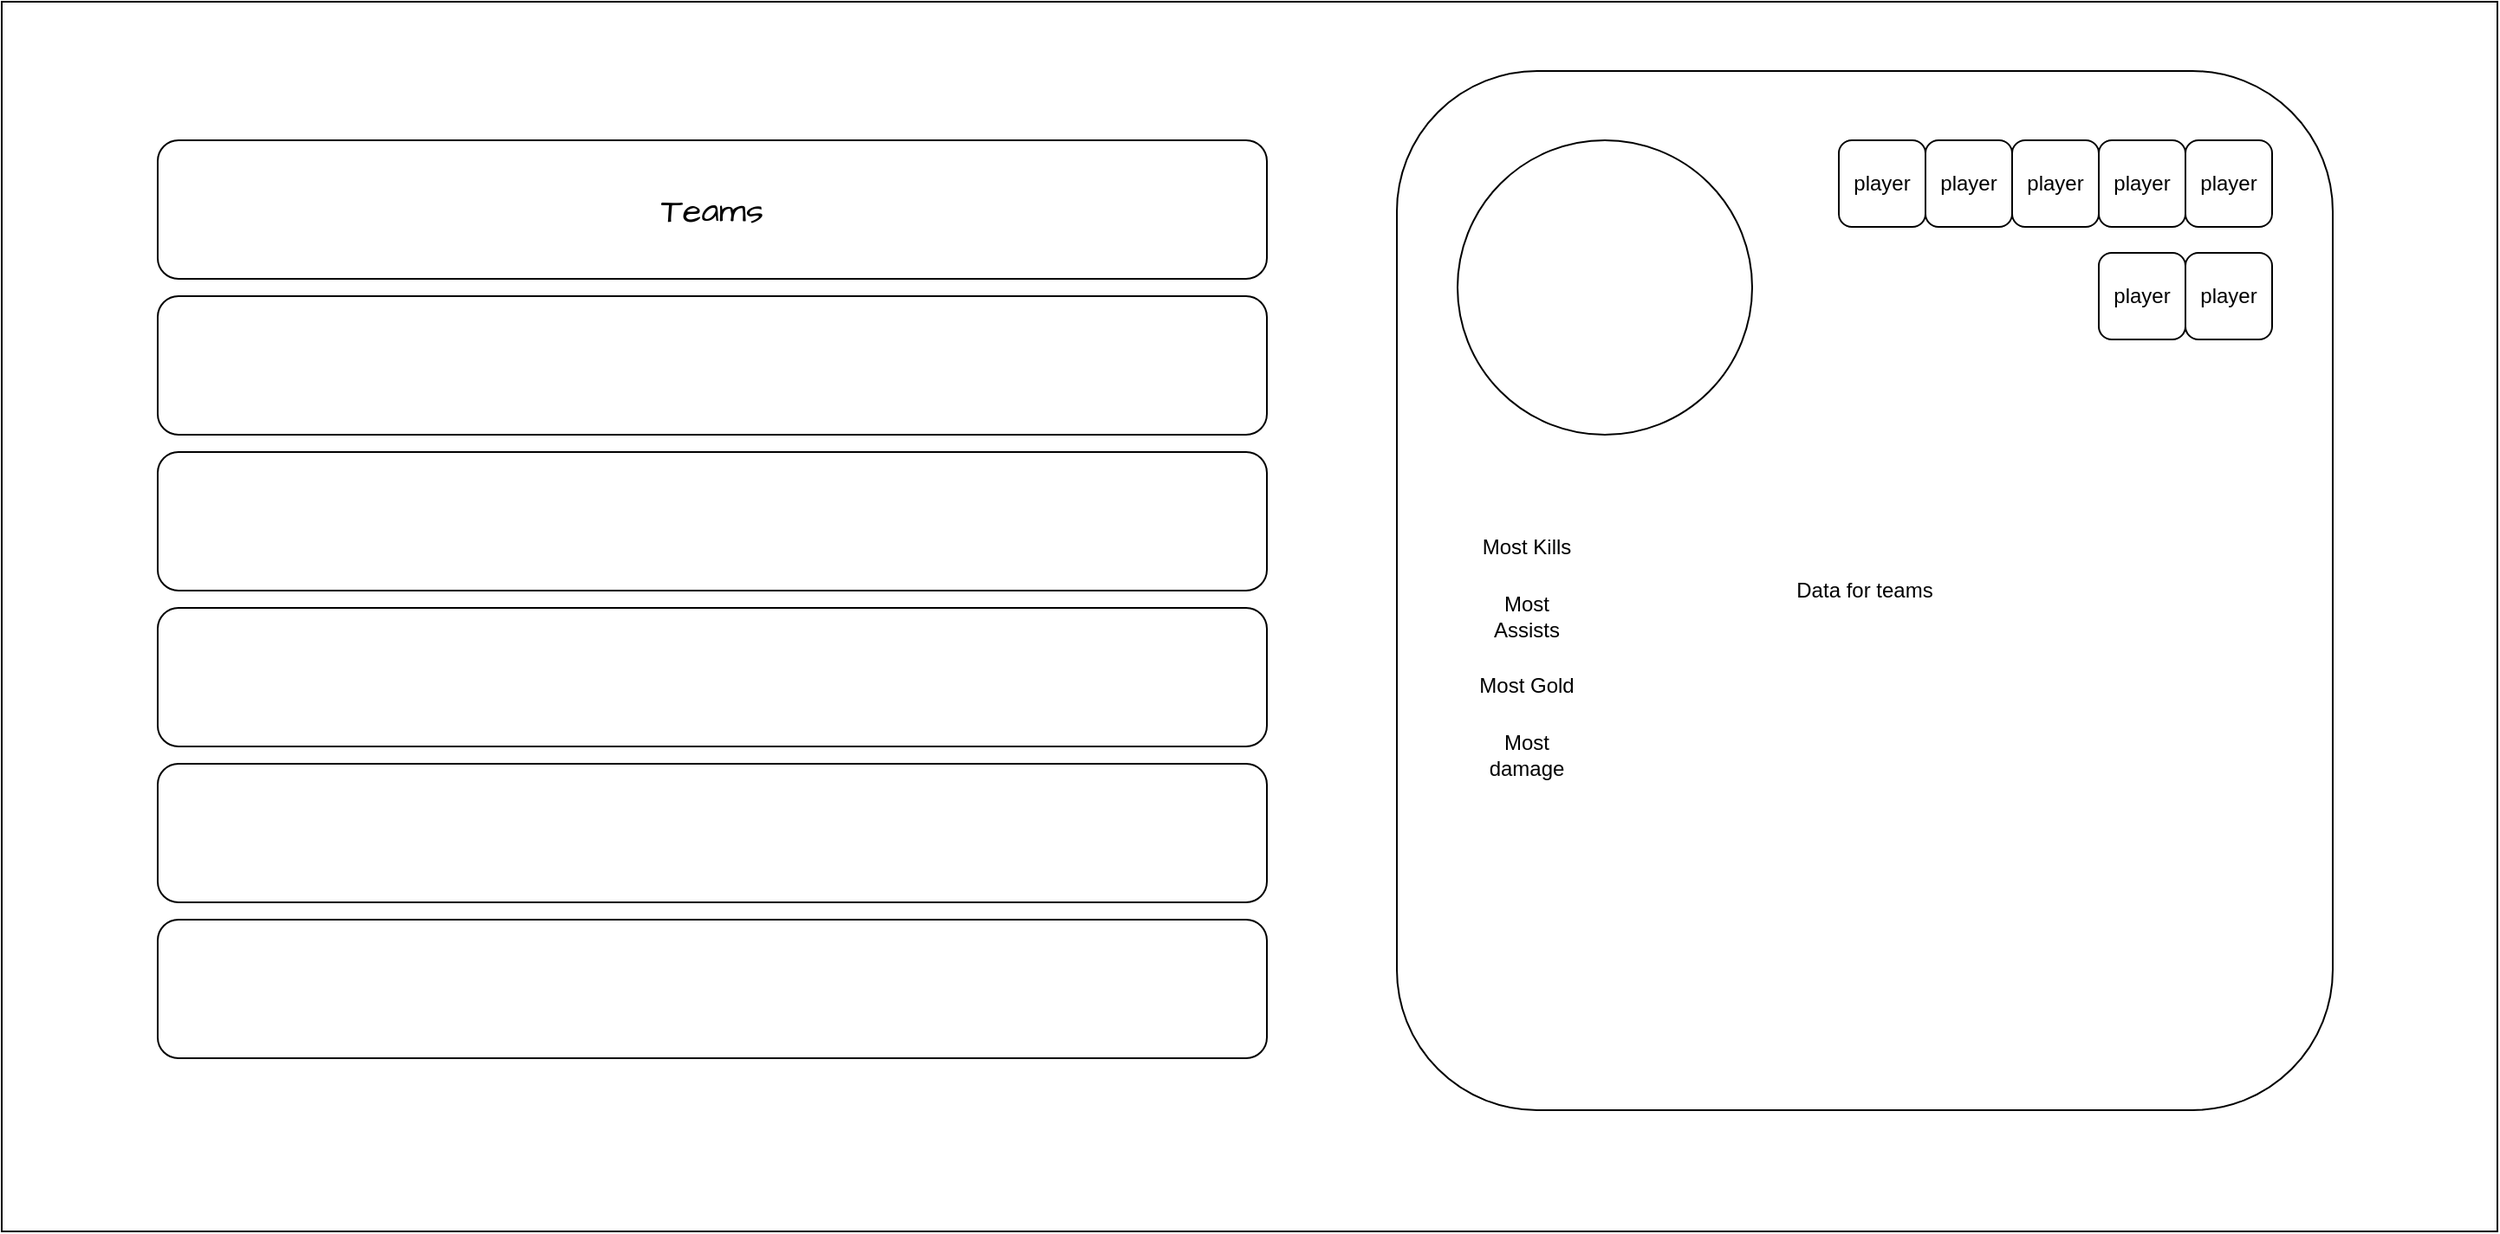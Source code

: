 <mxfile version="21.1.5" type="github">
  <diagram name="Page-1" id="An3f-qXtyZDtz-f_VdAW">
    <mxGraphModel dx="2389" dy="934" grid="1" gridSize="10" guides="1" tooltips="1" connect="1" arrows="1" fold="1" page="1" pageScale="1" pageWidth="1100" pageHeight="850" math="0" shadow="0">
      <root>
        <mxCell id="0" />
        <mxCell id="1" parent="0" />
        <mxCell id="X-iabtBRZktdST__aqZO-15" value="" style="rounded=0;whiteSpace=wrap;html=1;" vertex="1" parent="1">
          <mxGeometry x="-180" y="20" width="1440" height="710" as="geometry" />
        </mxCell>
        <mxCell id="X-iabtBRZktdST__aqZO-12" value="Teams" style="rounded=1;whiteSpace=wrap;html=1;hachureGap=4;fontFamily=Architects Daughter;fontSource=https%3A%2F%2Ffonts.googleapis.com%2Fcss%3Ffamily%3DArchitects%2BDaughter;fontSize=20;" vertex="1" parent="1">
          <mxGeometry x="-90" y="100" width="640" height="80" as="geometry" />
        </mxCell>
        <mxCell id="X-iabtBRZktdST__aqZO-16" value="" style="rounded=1;whiteSpace=wrap;html=1;hachureGap=4;fontFamily=Architects Daughter;fontSource=https%3A%2F%2Ffonts.googleapis.com%2Fcss%3Ffamily%3DArchitects%2BDaughter;fontSize=20;" vertex="1" parent="1">
          <mxGeometry x="-90" y="370" width="640" height="80" as="geometry" />
        </mxCell>
        <mxCell id="X-iabtBRZktdST__aqZO-17" value="" style="rounded=1;whiteSpace=wrap;html=1;hachureGap=4;fontFamily=Architects Daughter;fontSource=https%3A%2F%2Ffonts.googleapis.com%2Fcss%3Ffamily%3DArchitects%2BDaughter;fontSize=20;" vertex="1" parent="1">
          <mxGeometry x="-90" y="280" width="640" height="80" as="geometry" />
        </mxCell>
        <mxCell id="X-iabtBRZktdST__aqZO-18" value="" style="rounded=1;whiteSpace=wrap;html=1;hachureGap=4;fontFamily=Architects Daughter;fontSource=https%3A%2F%2Ffonts.googleapis.com%2Fcss%3Ffamily%3DArchitects%2BDaughter;fontSize=20;" vertex="1" parent="1">
          <mxGeometry x="-90" y="190" width="640" height="80" as="geometry" />
        </mxCell>
        <mxCell id="X-iabtBRZktdST__aqZO-19" value="" style="rounded=1;whiteSpace=wrap;html=1;hachureGap=4;fontFamily=Architects Daughter;fontSource=https%3A%2F%2Ffonts.googleapis.com%2Fcss%3Ffamily%3DArchitects%2BDaughter;fontSize=20;" vertex="1" parent="1">
          <mxGeometry x="-90" y="460" width="640" height="80" as="geometry" />
        </mxCell>
        <mxCell id="X-iabtBRZktdST__aqZO-20" value="" style="rounded=1;whiteSpace=wrap;html=1;hachureGap=4;fontFamily=Architects Daughter;fontSource=https%3A%2F%2Ffonts.googleapis.com%2Fcss%3Ffamily%3DArchitects%2BDaughter;fontSize=20;" vertex="1" parent="1">
          <mxGeometry x="-90" y="550" width="640" height="80" as="geometry" />
        </mxCell>
        <mxCell id="X-iabtBRZktdST__aqZO-22" value="Data for teams" style="rounded=1;whiteSpace=wrap;html=1;" vertex="1" parent="1">
          <mxGeometry x="625" y="60" width="540" height="600" as="geometry" />
        </mxCell>
        <mxCell id="X-iabtBRZktdST__aqZO-23" value="player" style="rounded=1;whiteSpace=wrap;html=1;" vertex="1" parent="1">
          <mxGeometry x="880" y="100" width="50" height="50" as="geometry" />
        </mxCell>
        <mxCell id="X-iabtBRZktdST__aqZO-24" value="player" style="rounded=1;whiteSpace=wrap;html=1;" vertex="1" parent="1">
          <mxGeometry x="980" y="100" width="50" height="50" as="geometry" />
        </mxCell>
        <mxCell id="X-iabtBRZktdST__aqZO-25" value="player" style="rounded=1;whiteSpace=wrap;html=1;" vertex="1" parent="1">
          <mxGeometry x="1030" y="100" width="50" height="50" as="geometry" />
        </mxCell>
        <mxCell id="X-iabtBRZktdST__aqZO-28" value="player" style="rounded=1;whiteSpace=wrap;html=1;" vertex="1" parent="1">
          <mxGeometry x="1080" y="165" width="50" height="50" as="geometry" />
        </mxCell>
        <mxCell id="X-iabtBRZktdST__aqZO-29" value="player" style="rounded=1;whiteSpace=wrap;html=1;" vertex="1" parent="1">
          <mxGeometry x="1030" y="165" width="50" height="50" as="geometry" />
        </mxCell>
        <mxCell id="X-iabtBRZktdST__aqZO-30" value="player" style="rounded=1;whiteSpace=wrap;html=1;" vertex="1" parent="1">
          <mxGeometry x="1080" y="100" width="50" height="50" as="geometry" />
        </mxCell>
        <mxCell id="X-iabtBRZktdST__aqZO-31" value="player" style="rounded=1;whiteSpace=wrap;html=1;" vertex="1" parent="1">
          <mxGeometry x="930" y="100" width="50" height="50" as="geometry" />
        </mxCell>
        <mxCell id="X-iabtBRZktdST__aqZO-34" value="" style="ellipse;whiteSpace=wrap;html=1;aspect=fixed;" vertex="1" parent="1">
          <mxGeometry x="660" y="100" width="170" height="170" as="geometry" />
        </mxCell>
        <mxCell id="X-iabtBRZktdST__aqZO-35" value="Most Kills" style="text;html=1;strokeColor=none;fillColor=none;align=center;verticalAlign=middle;whiteSpace=wrap;rounded=0;" vertex="1" parent="1">
          <mxGeometry x="670" y="320" width="60" height="30" as="geometry" />
        </mxCell>
        <mxCell id="X-iabtBRZktdST__aqZO-36" value="Most Assists" style="text;html=1;strokeColor=none;fillColor=none;align=center;verticalAlign=middle;whiteSpace=wrap;rounded=0;" vertex="1" parent="1">
          <mxGeometry x="670" y="360" width="60" height="30" as="geometry" />
        </mxCell>
        <mxCell id="X-iabtBRZktdST__aqZO-37" value="Most Gold" style="text;html=1;strokeColor=none;fillColor=none;align=center;verticalAlign=middle;whiteSpace=wrap;rounded=0;" vertex="1" parent="1">
          <mxGeometry x="670" y="400" width="60" height="30" as="geometry" />
        </mxCell>
        <mxCell id="X-iabtBRZktdST__aqZO-40" value="Most damage" style="text;html=1;strokeColor=none;fillColor=none;align=center;verticalAlign=middle;whiteSpace=wrap;rounded=0;" vertex="1" parent="1">
          <mxGeometry x="670" y="440" width="60" height="30" as="geometry" />
        </mxCell>
      </root>
    </mxGraphModel>
  </diagram>
</mxfile>
